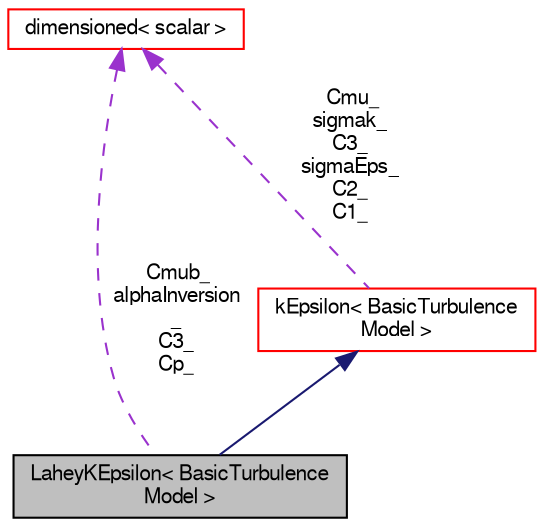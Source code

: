 digraph "LaheyKEpsilon&lt; BasicTurbulenceModel &gt;"
{
  bgcolor="transparent";
  edge [fontname="FreeSans",fontsize="10",labelfontname="FreeSans",labelfontsize="10"];
  node [fontname="FreeSans",fontsize="10",shape=record];
  Node6 [label="LaheyKEpsilon\< BasicTurbulence\lModel \>",height=0.2,width=0.4,color="black", fillcolor="grey75", style="filled", fontcolor="black"];
  Node7 -> Node6 [dir="back",color="midnightblue",fontsize="10",style="solid",fontname="FreeSans"];
  Node7 [label="kEpsilon\< BasicTurbulence\lModel \>",height=0.2,width=0.4,color="red",URL="$a31302.html",tooltip="Standard k-epsilon turbulence model for compressible flows including rapid distortion theory (RDT) ba..."];
  Node25 -> Node7 [dir="back",color="darkorchid3",fontsize="10",style="dashed",label=" Cmu_\nsigmak_\nC3_\nsigmaEps_\nC2_\nC1_" ,fontname="FreeSans"];
  Node25 [label="dimensioned\< scalar \>",height=0.2,width=0.4,color="red",URL="$a26366.html"];
  Node25 -> Node6 [dir="back",color="darkorchid3",fontsize="10",style="dashed",label=" Cmub_\nalphaInversion\l_\nC3_\nCp_" ,fontname="FreeSans"];
}
